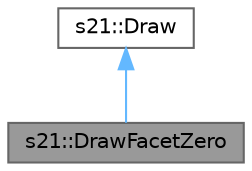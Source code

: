 digraph "s21::DrawFacetZero"
{
 // LATEX_PDF_SIZE
  bgcolor="transparent";
  edge [fontname=Helvetica,fontsize=10,labelfontname=Helvetica,labelfontsize=10];
  node [fontname=Helvetica,fontsize=10,shape=box,height=0.2,width=0.4];
  Node1 [id="Node000001",label="s21::DrawFacetZero",height=0.2,width=0.4,color="gray40", fillcolor="grey60", style="filled", fontcolor="black",tooltip="Класс, отрисовывающий ребра с обычной толщиной"];
  Node2 -> Node1 [id="edge1_Node000001_Node000002",dir="back",color="steelblue1",style="solid",tooltip=" "];
  Node2 [id="Node000002",label="s21::Draw",height=0.2,width=0.4,color="gray40", fillcolor="white", style="filled",URL="$classs21_1_1Draw.html",tooltip="Класс, отвечающий за паттерн стратегия для выбора отрисовки в методе OpenGLWidget::paintGL()"];
}
